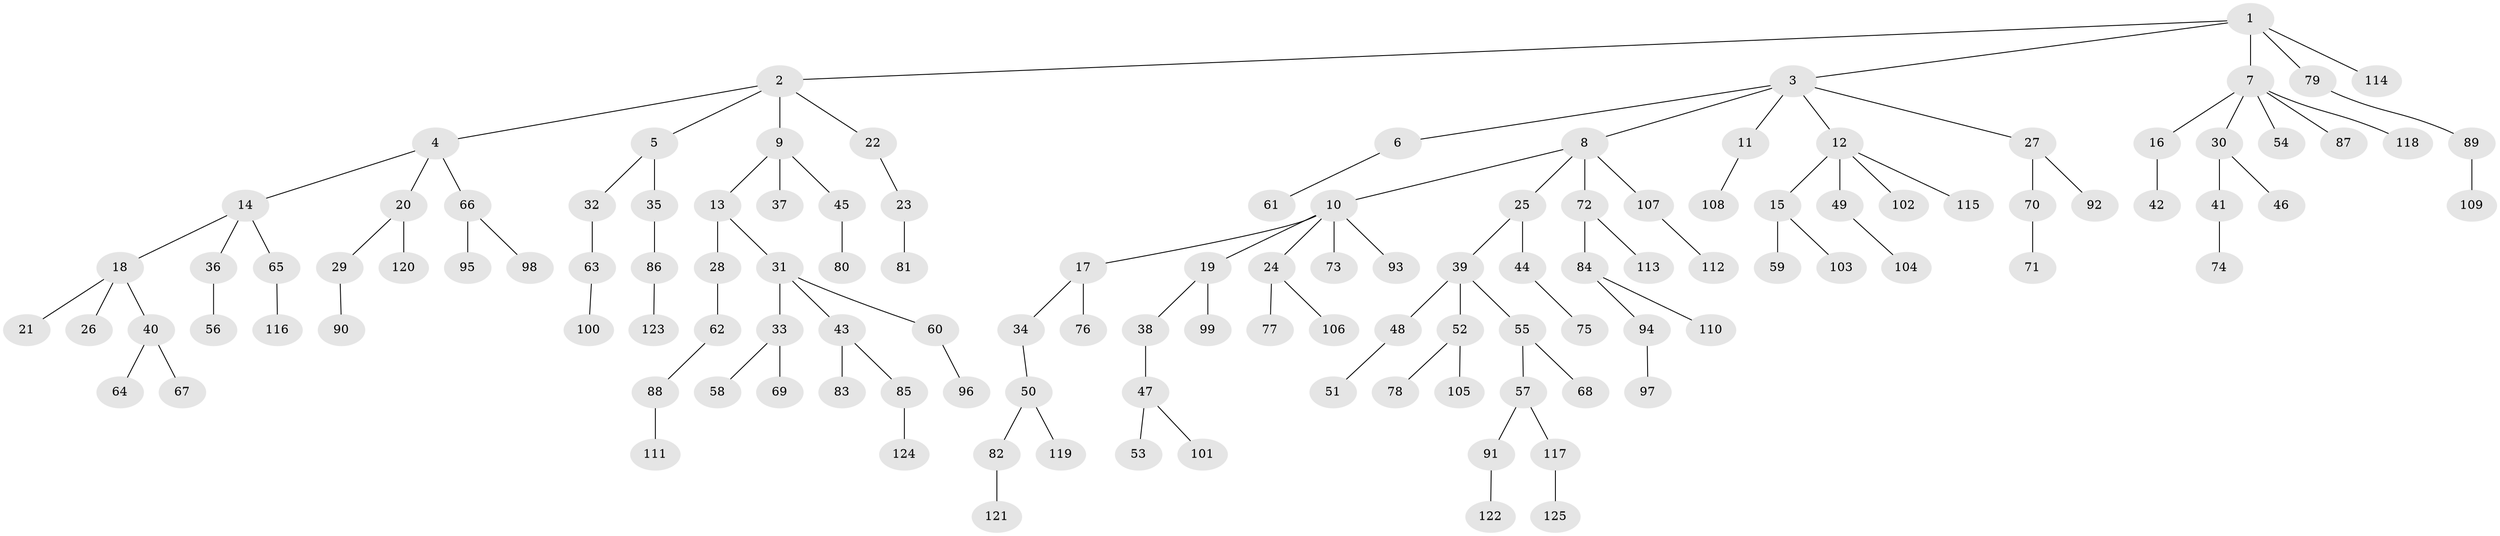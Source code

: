 // coarse degree distribution, {1: 0.6266666666666667, 4: 0.013333333333333334, 3: 0.08, 2: 0.24, 5: 0.013333333333333334, 6: 0.013333333333333334, 32: 0.013333333333333334}
// Generated by graph-tools (version 1.1) at 2025/56/03/04/25 21:56:26]
// undirected, 125 vertices, 124 edges
graph export_dot {
graph [start="1"]
  node [color=gray90,style=filled];
  1;
  2;
  3;
  4;
  5;
  6;
  7;
  8;
  9;
  10;
  11;
  12;
  13;
  14;
  15;
  16;
  17;
  18;
  19;
  20;
  21;
  22;
  23;
  24;
  25;
  26;
  27;
  28;
  29;
  30;
  31;
  32;
  33;
  34;
  35;
  36;
  37;
  38;
  39;
  40;
  41;
  42;
  43;
  44;
  45;
  46;
  47;
  48;
  49;
  50;
  51;
  52;
  53;
  54;
  55;
  56;
  57;
  58;
  59;
  60;
  61;
  62;
  63;
  64;
  65;
  66;
  67;
  68;
  69;
  70;
  71;
  72;
  73;
  74;
  75;
  76;
  77;
  78;
  79;
  80;
  81;
  82;
  83;
  84;
  85;
  86;
  87;
  88;
  89;
  90;
  91;
  92;
  93;
  94;
  95;
  96;
  97;
  98;
  99;
  100;
  101;
  102;
  103;
  104;
  105;
  106;
  107;
  108;
  109;
  110;
  111;
  112;
  113;
  114;
  115;
  116;
  117;
  118;
  119;
  120;
  121;
  122;
  123;
  124;
  125;
  1 -- 2;
  1 -- 3;
  1 -- 7;
  1 -- 79;
  1 -- 114;
  2 -- 4;
  2 -- 5;
  2 -- 9;
  2 -- 22;
  3 -- 6;
  3 -- 8;
  3 -- 11;
  3 -- 12;
  3 -- 27;
  4 -- 14;
  4 -- 20;
  4 -- 66;
  5 -- 32;
  5 -- 35;
  6 -- 61;
  7 -- 16;
  7 -- 30;
  7 -- 54;
  7 -- 87;
  7 -- 118;
  8 -- 10;
  8 -- 25;
  8 -- 72;
  8 -- 107;
  9 -- 13;
  9 -- 37;
  9 -- 45;
  10 -- 17;
  10 -- 19;
  10 -- 24;
  10 -- 73;
  10 -- 93;
  11 -- 108;
  12 -- 15;
  12 -- 49;
  12 -- 102;
  12 -- 115;
  13 -- 28;
  13 -- 31;
  14 -- 18;
  14 -- 36;
  14 -- 65;
  15 -- 59;
  15 -- 103;
  16 -- 42;
  17 -- 34;
  17 -- 76;
  18 -- 21;
  18 -- 26;
  18 -- 40;
  19 -- 38;
  19 -- 99;
  20 -- 29;
  20 -- 120;
  22 -- 23;
  23 -- 81;
  24 -- 77;
  24 -- 106;
  25 -- 39;
  25 -- 44;
  27 -- 70;
  27 -- 92;
  28 -- 62;
  29 -- 90;
  30 -- 41;
  30 -- 46;
  31 -- 33;
  31 -- 43;
  31 -- 60;
  32 -- 63;
  33 -- 58;
  33 -- 69;
  34 -- 50;
  35 -- 86;
  36 -- 56;
  38 -- 47;
  39 -- 48;
  39 -- 52;
  39 -- 55;
  40 -- 64;
  40 -- 67;
  41 -- 74;
  43 -- 83;
  43 -- 85;
  44 -- 75;
  45 -- 80;
  47 -- 53;
  47 -- 101;
  48 -- 51;
  49 -- 104;
  50 -- 82;
  50 -- 119;
  52 -- 78;
  52 -- 105;
  55 -- 57;
  55 -- 68;
  57 -- 91;
  57 -- 117;
  60 -- 96;
  62 -- 88;
  63 -- 100;
  65 -- 116;
  66 -- 95;
  66 -- 98;
  70 -- 71;
  72 -- 84;
  72 -- 113;
  79 -- 89;
  82 -- 121;
  84 -- 94;
  84 -- 110;
  85 -- 124;
  86 -- 123;
  88 -- 111;
  89 -- 109;
  91 -- 122;
  94 -- 97;
  107 -- 112;
  117 -- 125;
}
